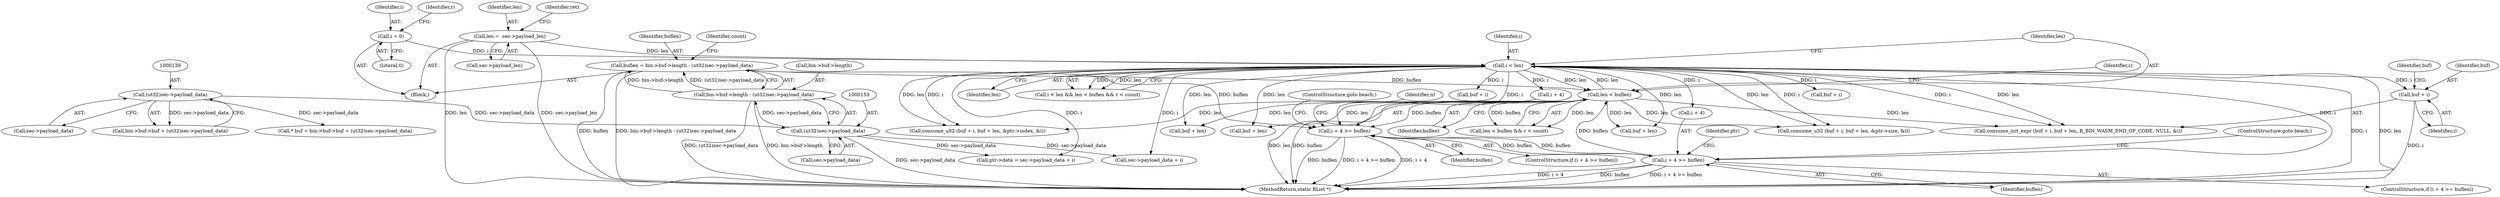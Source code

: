 digraph "0_radare2_d2632f6483a3ceb5d8e0a5fb11142c51c43978b4_0@pointer" {
"1000227" [label="(Call,buf + i)"];
"1000177" [label="(Call,i < len)"];
"1000164" [label="(Call,i = 0)"];
"1000113" [label="(Call,len =  sec->payload_len)"];
"1000181" [label="(Call,len < buflen)"];
"1000264" [label="(Call,i + 4 >= buflen)"];
"1000215" [label="(Call,i + 4 >= buflen)"];
"1000144" [label="(Call,buflen = bin->buf->length - (ut32)sec->payload_data)"];
"1000146" [label="(Call,bin->buf->length - (ut32)sec->payload_data)"];
"1000152" [label="(Call,(ut32)sec->payload_data)"];
"1000138" [label="(Call,(ut32)sec->payload_data)"];
"1000182" [label="(Identifier,len)"];
"1000166" [label="(Literal,0)"];
"1000221" [label="(ControlStructure,goto beach;)"];
"1000273" [label="(Identifier,ptr)"];
"1000177" [label="(Call,i < len)"];
"1000252" [label="(Call,buf + len)"];
"1000130" [label="(Call,* buf = bin->buf->buf + (ut32)sec->payload_data)"];
"1000270" [label="(ControlStructure,goto beach;)"];
"1000215" [label="(Call,i + 4 >= buflen)"];
"1000249" [label="(Call,buf + i)"];
"1000180" [label="(Call,len < buflen && r < count)"];
"1000225" [label="(Identifier,n)"];
"1000248" [label="(Call,consume_u32 (buf + i, buf + len, &ptr->size, &i))"];
"1000140" [label="(Call,sec->payload_data)"];
"1000165" [label="(Identifier,i)"];
"1000113" [label="(Call,len =  sec->payload_len)"];
"1000219" [label="(Identifier,buflen)"];
"1000164" [label="(Call,i = 0)"];
"1000271" [label="(Call,ptr->data = sec->payload_data + i)"];
"1000138" [label="(Call,(ut32)sec->payload_data)"];
"1000216" [label="(Call,i + 4)"];
"1000169" [label="(Identifier,r)"];
"1000203" [label="(Call,buf + len)"];
"1000214" [label="(ControlStructure,if (i + 4 >= buflen))"];
"1000200" [label="(Call,buf + i)"];
"1000264" [label="(Call,i + 4 >= buflen)"];
"1000230" [label="(Call,buf + len)"];
"1000146" [label="(Call,bin->buf->length - (ut32)sec->payload_data)"];
"1000183" [label="(Identifier,buflen)"];
"1000147" [label="(Call,bin->buf->length)"];
"1000178" [label="(Identifier,i)"];
"1000229" [label="(Identifier,i)"];
"1000159" [label="(Identifier,count)"];
"1000265" [label="(Call,i + 4)"];
"1000293" [label="(MethodReturn,static RList *)"];
"1000103" [label="(Block,)"];
"1000228" [label="(Identifier,buf)"];
"1000275" [label="(Call,sec->payload_data + i)"];
"1000115" [label="(Call,sec->payload_len)"];
"1000268" [label="(Identifier,buflen)"];
"1000226" [label="(Call,consume_init_expr (buf + i, buf + len, R_BIN_WASM_END_OF_CODE, NULL, &i))"];
"1000179" [label="(Identifier,len)"];
"1000176" [label="(Call,i < len && len < buflen && r < count)"];
"1000263" [label="(ControlStructure,if (i + 4 >= buflen))"];
"1000154" [label="(Call,sec->payload_data)"];
"1000114" [label="(Identifier,len)"];
"1000152" [label="(Call,(ut32)sec->payload_data)"];
"1000231" [label="(Identifier,buf)"];
"1000132" [label="(Call,bin->buf->buf + (ut32)sec->payload_data)"];
"1000145" [label="(Identifier,buflen)"];
"1000185" [label="(Identifier,r)"];
"1000199" [label="(Call,consume_u32 (buf + i, buf + len, &ptr->index, &i))"];
"1000121" [label="(Identifier,ret)"];
"1000181" [label="(Call,len < buflen)"];
"1000227" [label="(Call,buf + i)"];
"1000144" [label="(Call,buflen = bin->buf->length - (ut32)sec->payload_data)"];
"1000227" -> "1000226"  [label="AST: "];
"1000227" -> "1000229"  [label="CFG: "];
"1000228" -> "1000227"  [label="AST: "];
"1000229" -> "1000227"  [label="AST: "];
"1000231" -> "1000227"  [label="CFG: "];
"1000227" -> "1000293"  [label="DDG: i"];
"1000177" -> "1000227"  [label="DDG: i"];
"1000177" -> "1000176"  [label="AST: "];
"1000177" -> "1000179"  [label="CFG: "];
"1000178" -> "1000177"  [label="AST: "];
"1000179" -> "1000177"  [label="AST: "];
"1000182" -> "1000177"  [label="CFG: "];
"1000176" -> "1000177"  [label="CFG: "];
"1000177" -> "1000293"  [label="DDG: i"];
"1000177" -> "1000293"  [label="DDG: len"];
"1000177" -> "1000176"  [label="DDG: i"];
"1000177" -> "1000176"  [label="DDG: len"];
"1000164" -> "1000177"  [label="DDG: i"];
"1000113" -> "1000177"  [label="DDG: len"];
"1000181" -> "1000177"  [label="DDG: len"];
"1000177" -> "1000181"  [label="DDG: len"];
"1000177" -> "1000199"  [label="DDG: i"];
"1000177" -> "1000199"  [label="DDG: len"];
"1000177" -> "1000200"  [label="DDG: i"];
"1000177" -> "1000203"  [label="DDG: len"];
"1000177" -> "1000215"  [label="DDG: i"];
"1000177" -> "1000216"  [label="DDG: i"];
"1000177" -> "1000226"  [label="DDG: i"];
"1000177" -> "1000226"  [label="DDG: len"];
"1000177" -> "1000230"  [label="DDG: len"];
"1000177" -> "1000248"  [label="DDG: i"];
"1000177" -> "1000248"  [label="DDG: len"];
"1000177" -> "1000249"  [label="DDG: i"];
"1000177" -> "1000252"  [label="DDG: len"];
"1000177" -> "1000264"  [label="DDG: i"];
"1000177" -> "1000265"  [label="DDG: i"];
"1000177" -> "1000271"  [label="DDG: i"];
"1000177" -> "1000275"  [label="DDG: i"];
"1000164" -> "1000103"  [label="AST: "];
"1000164" -> "1000166"  [label="CFG: "];
"1000165" -> "1000164"  [label="AST: "];
"1000166" -> "1000164"  [label="AST: "];
"1000169" -> "1000164"  [label="CFG: "];
"1000113" -> "1000103"  [label="AST: "];
"1000113" -> "1000115"  [label="CFG: "];
"1000114" -> "1000113"  [label="AST: "];
"1000115" -> "1000113"  [label="AST: "];
"1000121" -> "1000113"  [label="CFG: "];
"1000113" -> "1000293"  [label="DDG: len"];
"1000113" -> "1000293"  [label="DDG: sec->payload_len"];
"1000181" -> "1000180"  [label="AST: "];
"1000181" -> "1000183"  [label="CFG: "];
"1000182" -> "1000181"  [label="AST: "];
"1000183" -> "1000181"  [label="AST: "];
"1000185" -> "1000181"  [label="CFG: "];
"1000180" -> "1000181"  [label="CFG: "];
"1000181" -> "1000293"  [label="DDG: len"];
"1000181" -> "1000293"  [label="DDG: buflen"];
"1000181" -> "1000180"  [label="DDG: len"];
"1000181" -> "1000180"  [label="DDG: buflen"];
"1000264" -> "1000181"  [label="DDG: buflen"];
"1000144" -> "1000181"  [label="DDG: buflen"];
"1000181" -> "1000199"  [label="DDG: len"];
"1000181" -> "1000203"  [label="DDG: len"];
"1000181" -> "1000215"  [label="DDG: buflen"];
"1000181" -> "1000226"  [label="DDG: len"];
"1000181" -> "1000230"  [label="DDG: len"];
"1000181" -> "1000248"  [label="DDG: len"];
"1000181" -> "1000252"  [label="DDG: len"];
"1000264" -> "1000263"  [label="AST: "];
"1000264" -> "1000268"  [label="CFG: "];
"1000265" -> "1000264"  [label="AST: "];
"1000268" -> "1000264"  [label="AST: "];
"1000270" -> "1000264"  [label="CFG: "];
"1000273" -> "1000264"  [label="CFG: "];
"1000264" -> "1000293"  [label="DDG: i + 4"];
"1000264" -> "1000293"  [label="DDG: buflen"];
"1000264" -> "1000293"  [label="DDG: i + 4 >= buflen"];
"1000264" -> "1000215"  [label="DDG: buflen"];
"1000215" -> "1000264"  [label="DDG: buflen"];
"1000215" -> "1000214"  [label="AST: "];
"1000215" -> "1000219"  [label="CFG: "];
"1000216" -> "1000215"  [label="AST: "];
"1000219" -> "1000215"  [label="AST: "];
"1000221" -> "1000215"  [label="CFG: "];
"1000225" -> "1000215"  [label="CFG: "];
"1000215" -> "1000293"  [label="DDG: i + 4"];
"1000215" -> "1000293"  [label="DDG: buflen"];
"1000215" -> "1000293"  [label="DDG: i + 4 >= buflen"];
"1000144" -> "1000215"  [label="DDG: buflen"];
"1000144" -> "1000103"  [label="AST: "];
"1000144" -> "1000146"  [label="CFG: "];
"1000145" -> "1000144"  [label="AST: "];
"1000146" -> "1000144"  [label="AST: "];
"1000159" -> "1000144"  [label="CFG: "];
"1000144" -> "1000293"  [label="DDG: buflen"];
"1000144" -> "1000293"  [label="DDG: bin->buf->length - (ut32)sec->payload_data"];
"1000146" -> "1000144"  [label="DDG: bin->buf->length"];
"1000146" -> "1000144"  [label="DDG: (ut32)sec->payload_data"];
"1000146" -> "1000152"  [label="CFG: "];
"1000147" -> "1000146"  [label="AST: "];
"1000152" -> "1000146"  [label="AST: "];
"1000146" -> "1000293"  [label="DDG: (ut32)sec->payload_data"];
"1000146" -> "1000293"  [label="DDG: bin->buf->length"];
"1000152" -> "1000146"  [label="DDG: sec->payload_data"];
"1000152" -> "1000154"  [label="CFG: "];
"1000153" -> "1000152"  [label="AST: "];
"1000154" -> "1000152"  [label="AST: "];
"1000152" -> "1000293"  [label="DDG: sec->payload_data"];
"1000138" -> "1000152"  [label="DDG: sec->payload_data"];
"1000152" -> "1000271"  [label="DDG: sec->payload_data"];
"1000152" -> "1000275"  [label="DDG: sec->payload_data"];
"1000138" -> "1000132"  [label="AST: "];
"1000138" -> "1000140"  [label="CFG: "];
"1000139" -> "1000138"  [label="AST: "];
"1000140" -> "1000138"  [label="AST: "];
"1000132" -> "1000138"  [label="CFG: "];
"1000138" -> "1000130"  [label="DDG: sec->payload_data"];
"1000138" -> "1000132"  [label="DDG: sec->payload_data"];
}
